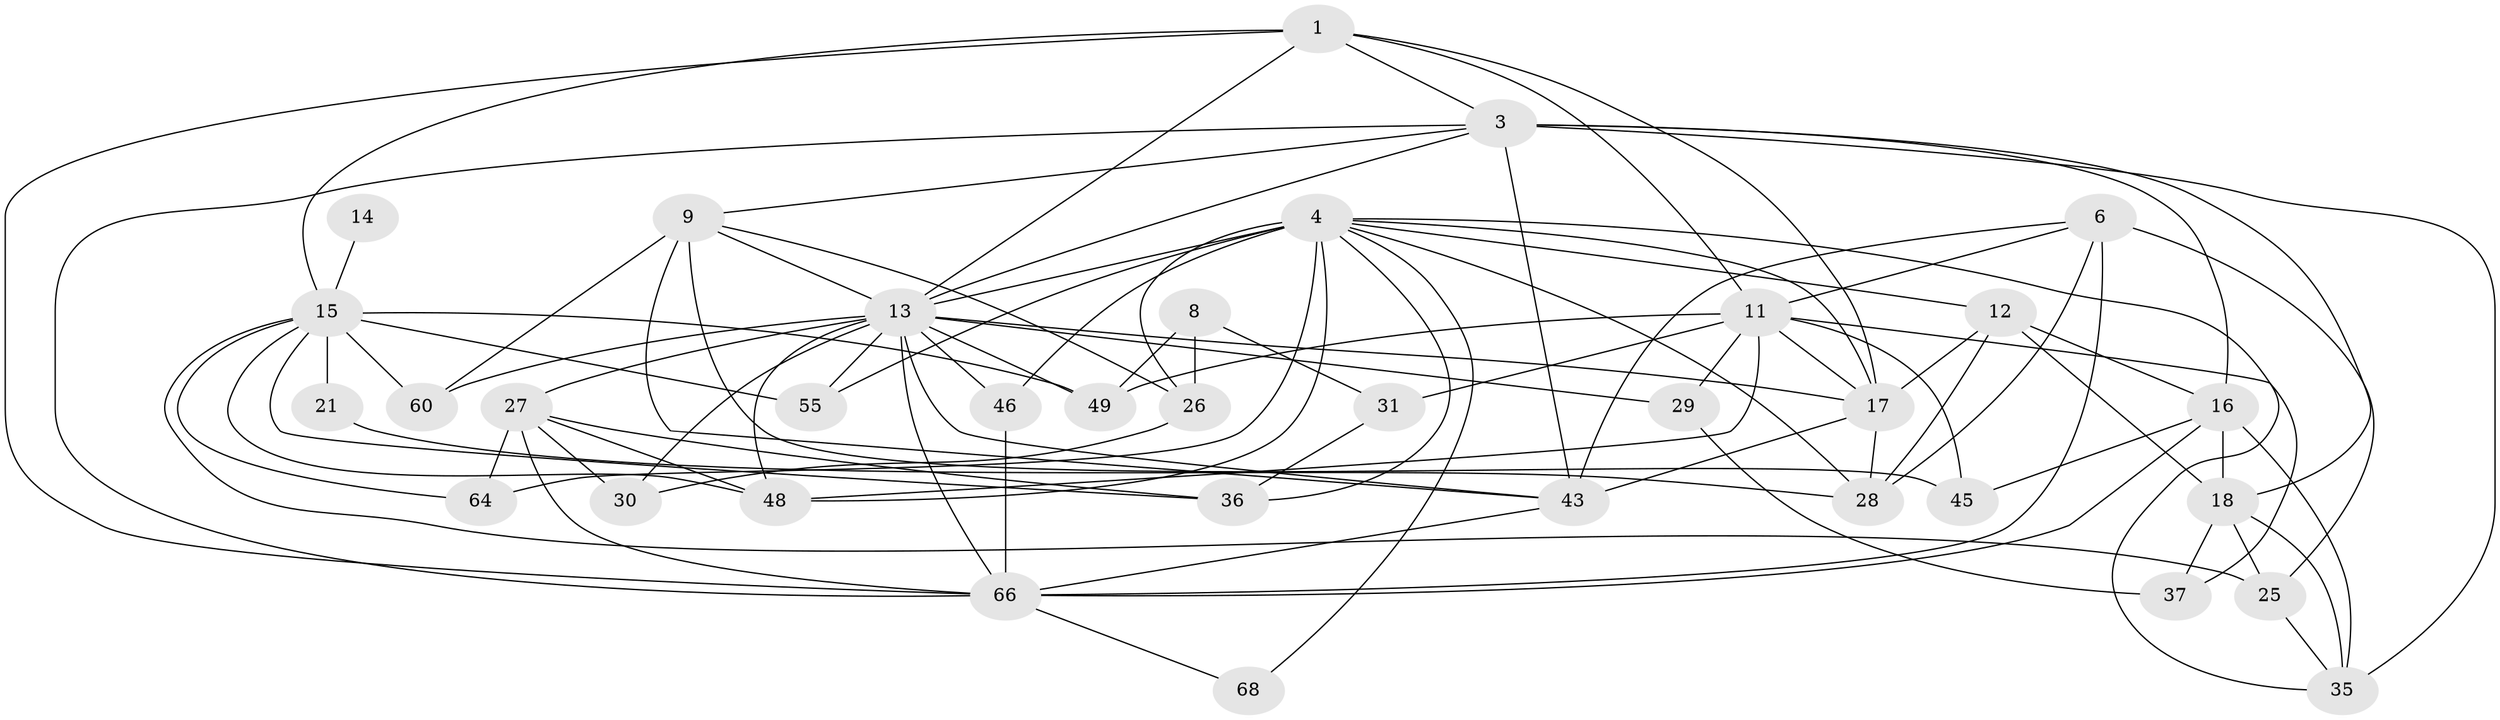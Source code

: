 // original degree distribution, {3: 0.2676056338028169, 4: 0.29577464788732394, 5: 0.23943661971830985, 2: 0.09859154929577464, 7: 0.028169014084507043, 6: 0.07042253521126761}
// Generated by graph-tools (version 1.1) at 2025/15/03/09/25 04:15:04]
// undirected, 35 vertices, 91 edges
graph export_dot {
graph [start="1"]
  node [color=gray90,style=filled];
  1 [super="+2+7"];
  3 [super="+58"];
  4 [super="+23+5"];
  6 [super="+34+10"];
  8 [super="+61"];
  9 [super="+19"];
  11 [super="+22"];
  12 [super="+67"];
  13 [super="+40+42+70+51"];
  14;
  15 [super="+33"];
  16 [super="+57"];
  17 [super="+20"];
  18 [super="+24"];
  21;
  25;
  26;
  27 [super="+41"];
  28;
  29;
  30;
  31;
  35;
  36;
  37;
  43 [super="+63"];
  45;
  46;
  48 [super="+59"];
  49 [super="+50"];
  55;
  60;
  64;
  66 [super="+69"];
  68;
  1 -- 15;
  1 -- 11 [weight=2];
  1 -- 13 [weight=2];
  1 -- 66;
  1 -- 17;
  1 -- 3;
  3 -- 18;
  3 -- 9;
  3 -- 16;
  3 -- 66;
  3 -- 35;
  3 -- 43;
  3 -- 13;
  4 -- 26;
  4 -- 64;
  4 -- 36;
  4 -- 55;
  4 -- 28;
  4 -- 46;
  4 -- 35;
  4 -- 68;
  4 -- 48 [weight=2];
  4 -- 12;
  4 -- 13 [weight=2];
  4 -- 17 [weight=2];
  6 -- 28;
  6 -- 11;
  6 -- 25;
  6 -- 43;
  6 -- 66;
  8 -- 49;
  8 -- 26;
  8 -- 31;
  9 -- 45;
  9 -- 43 [weight=2];
  9 -- 26;
  9 -- 60;
  9 -- 13;
  11 -- 37;
  11 -- 45;
  11 -- 48 [weight=2];
  11 -- 49;
  11 -- 29;
  11 -- 31;
  11 -- 17;
  12 -- 16;
  12 -- 17;
  12 -- 18;
  12 -- 28;
  13 -- 27;
  13 -- 17 [weight=4];
  13 -- 49;
  13 -- 55;
  13 -- 29;
  13 -- 30;
  13 -- 43;
  13 -- 60;
  13 -- 46;
  13 -- 48;
  13 -- 66;
  14 -- 15 [weight=2];
  15 -- 25;
  15 -- 36;
  15 -- 49;
  15 -- 64;
  15 -- 48;
  15 -- 21;
  15 -- 55;
  15 -- 60;
  16 -- 66;
  16 -- 45;
  16 -- 18;
  16 -- 35;
  17 -- 43;
  17 -- 28;
  18 -- 35;
  18 -- 37;
  18 -- 25;
  21 -- 28;
  25 -- 35;
  26 -- 30;
  27 -- 48 [weight=2];
  27 -- 66;
  27 -- 64;
  27 -- 36;
  27 -- 30;
  29 -- 37;
  31 -- 36;
  43 -- 66;
  46 -- 66;
  66 -- 68;
}
